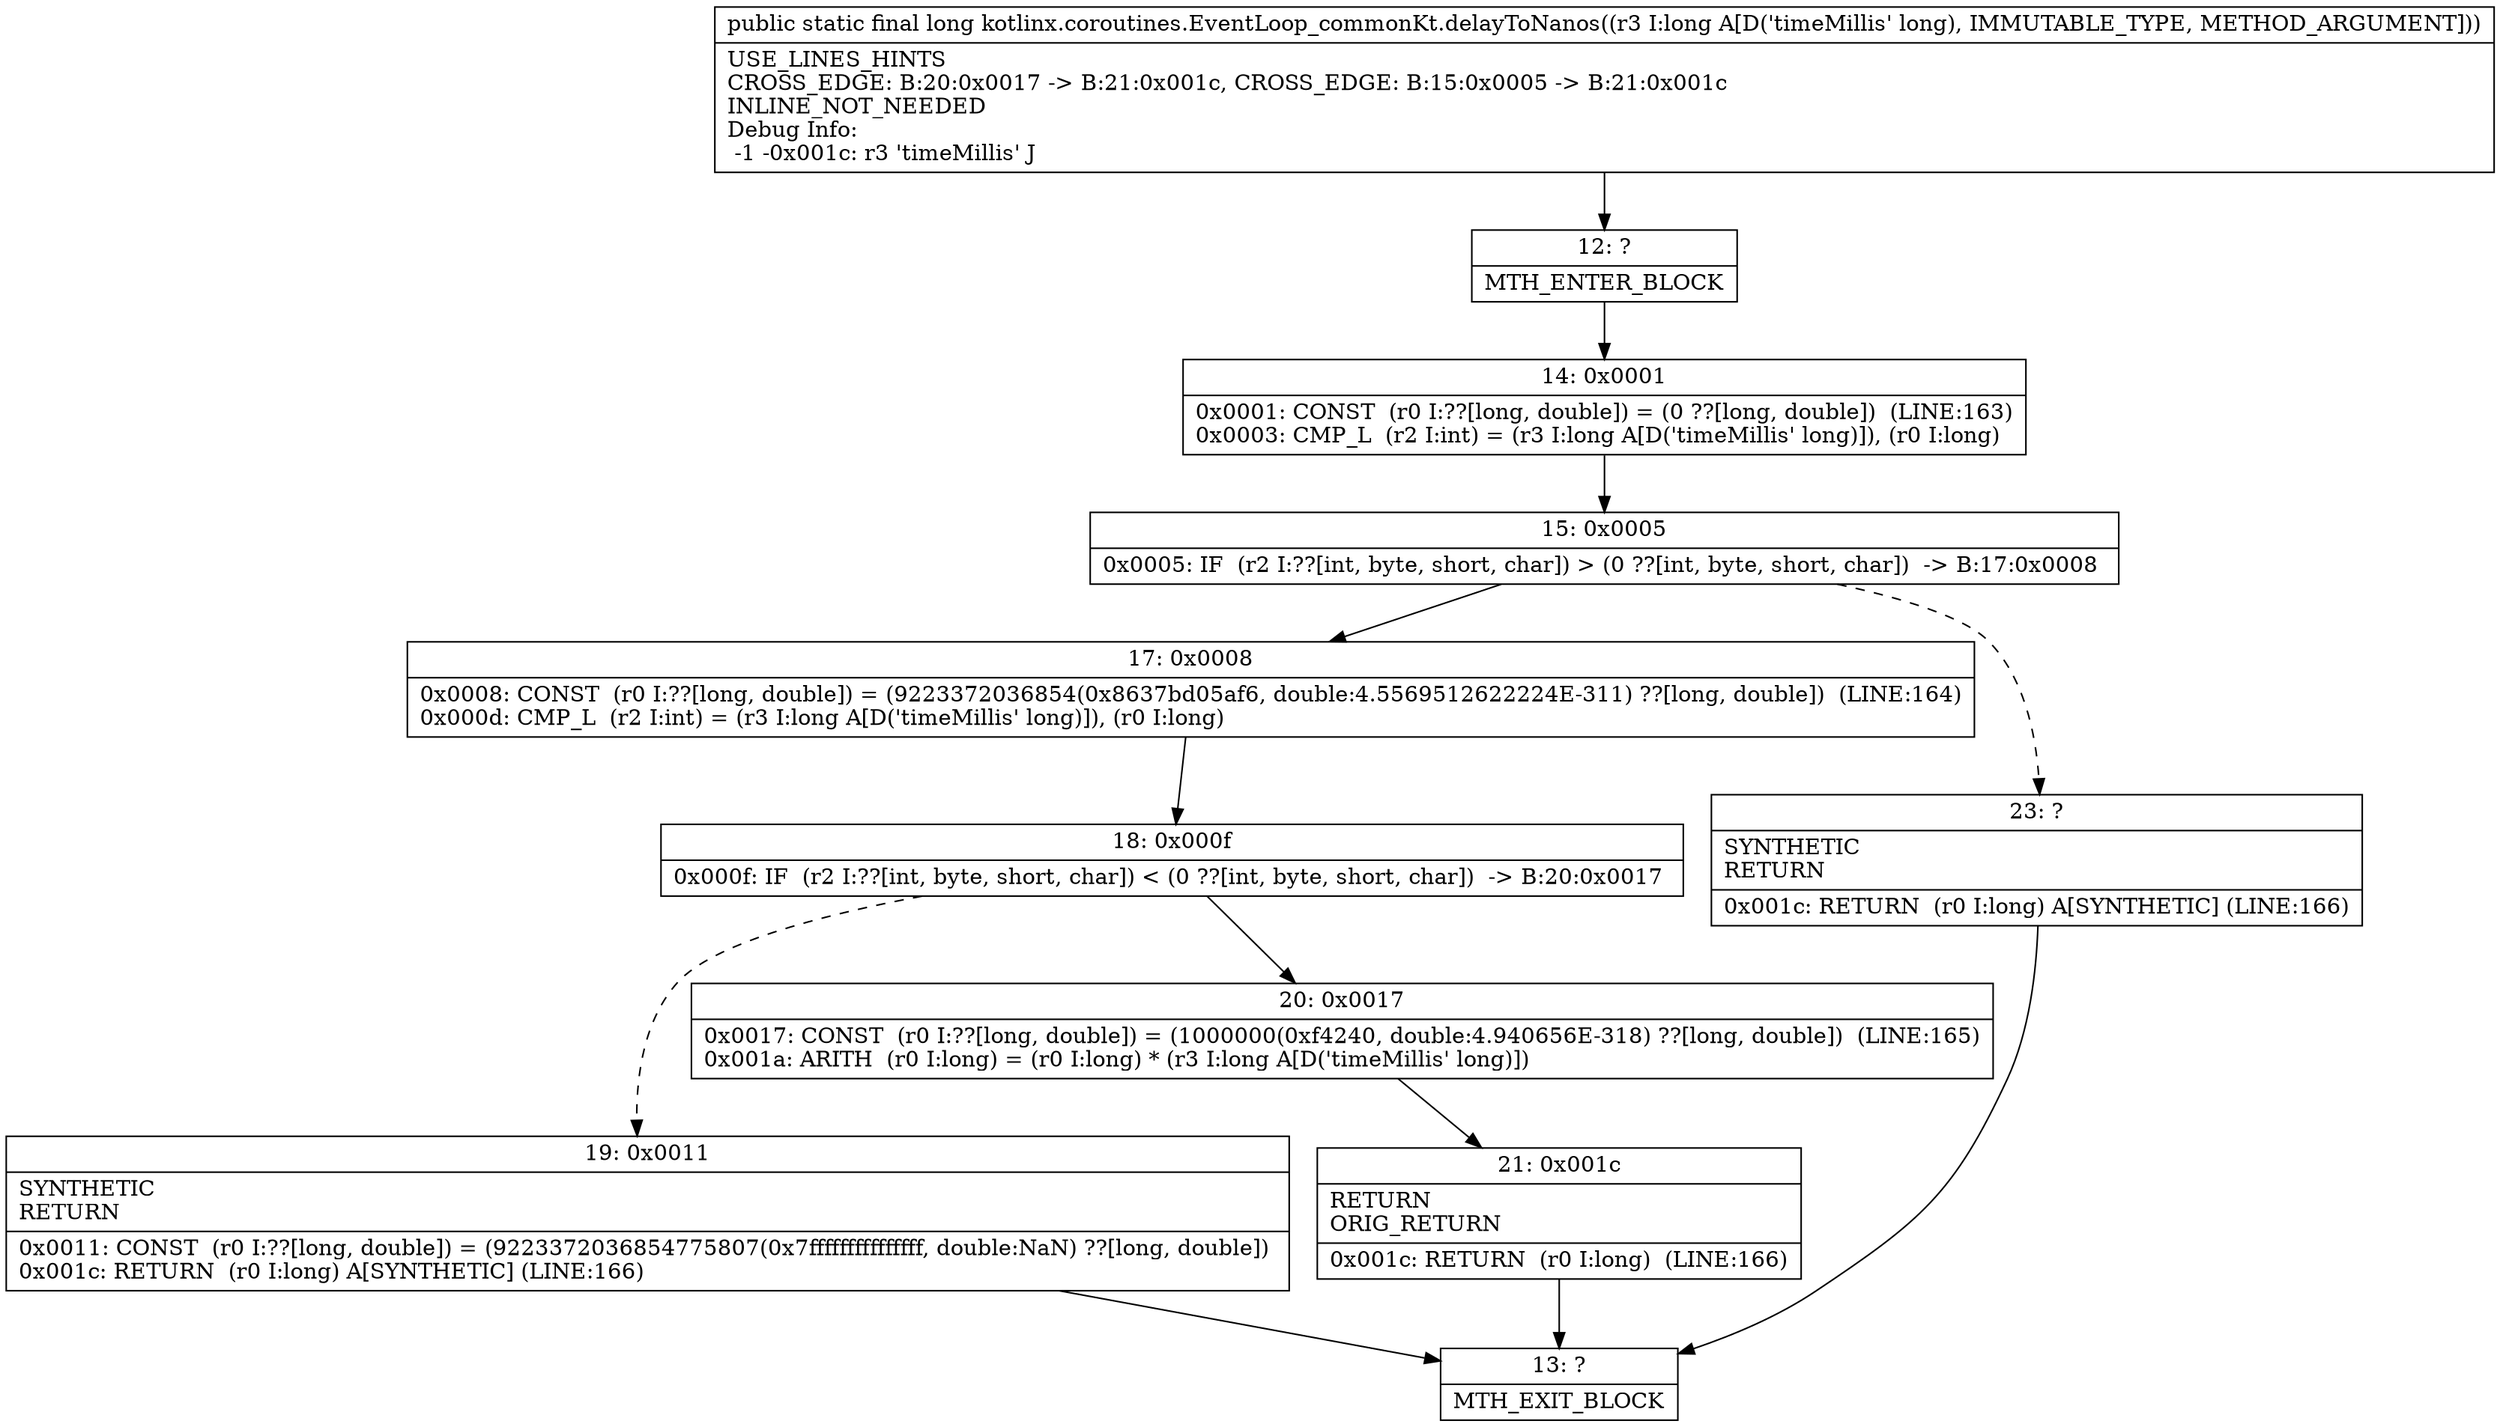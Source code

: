 digraph "CFG forkotlinx.coroutines.EventLoop_commonKt.delayToNanos(J)J" {
Node_12 [shape=record,label="{12\:\ ?|MTH_ENTER_BLOCK\l}"];
Node_14 [shape=record,label="{14\:\ 0x0001|0x0001: CONST  (r0 I:??[long, double]) = (0 ??[long, double])  (LINE:163)\l0x0003: CMP_L  (r2 I:int) = (r3 I:long A[D('timeMillis' long)]), (r0 I:long) \l}"];
Node_15 [shape=record,label="{15\:\ 0x0005|0x0005: IF  (r2 I:??[int, byte, short, char]) \> (0 ??[int, byte, short, char])  \-\> B:17:0x0008 \l}"];
Node_17 [shape=record,label="{17\:\ 0x0008|0x0008: CONST  (r0 I:??[long, double]) = (9223372036854(0x8637bd05af6, double:4.5569512622224E\-311) ??[long, double])  (LINE:164)\l0x000d: CMP_L  (r2 I:int) = (r3 I:long A[D('timeMillis' long)]), (r0 I:long) \l}"];
Node_18 [shape=record,label="{18\:\ 0x000f|0x000f: IF  (r2 I:??[int, byte, short, char]) \< (0 ??[int, byte, short, char])  \-\> B:20:0x0017 \l}"];
Node_19 [shape=record,label="{19\:\ 0x0011|SYNTHETIC\lRETURN\l|0x0011: CONST  (r0 I:??[long, double]) = (9223372036854775807(0x7fffffffffffffff, double:NaN) ??[long, double]) \l0x001c: RETURN  (r0 I:long) A[SYNTHETIC] (LINE:166)\l}"];
Node_13 [shape=record,label="{13\:\ ?|MTH_EXIT_BLOCK\l}"];
Node_20 [shape=record,label="{20\:\ 0x0017|0x0017: CONST  (r0 I:??[long, double]) = (1000000(0xf4240, double:4.940656E\-318) ??[long, double])  (LINE:165)\l0x001a: ARITH  (r0 I:long) = (r0 I:long) * (r3 I:long A[D('timeMillis' long)]) \l}"];
Node_21 [shape=record,label="{21\:\ 0x001c|RETURN\lORIG_RETURN\l|0x001c: RETURN  (r0 I:long)  (LINE:166)\l}"];
Node_23 [shape=record,label="{23\:\ ?|SYNTHETIC\lRETURN\l|0x001c: RETURN  (r0 I:long) A[SYNTHETIC] (LINE:166)\l}"];
MethodNode[shape=record,label="{public static final long kotlinx.coroutines.EventLoop_commonKt.delayToNanos((r3 I:long A[D('timeMillis' long), IMMUTABLE_TYPE, METHOD_ARGUMENT]))  | USE_LINES_HINTS\lCROSS_EDGE: B:20:0x0017 \-\> B:21:0x001c, CROSS_EDGE: B:15:0x0005 \-\> B:21:0x001c\lINLINE_NOT_NEEDED\lDebug Info:\l  \-1 \-0x001c: r3 'timeMillis' J\l}"];
MethodNode -> Node_12;Node_12 -> Node_14;
Node_14 -> Node_15;
Node_15 -> Node_17;
Node_15 -> Node_23[style=dashed];
Node_17 -> Node_18;
Node_18 -> Node_19[style=dashed];
Node_18 -> Node_20;
Node_19 -> Node_13;
Node_20 -> Node_21;
Node_21 -> Node_13;
Node_23 -> Node_13;
}

